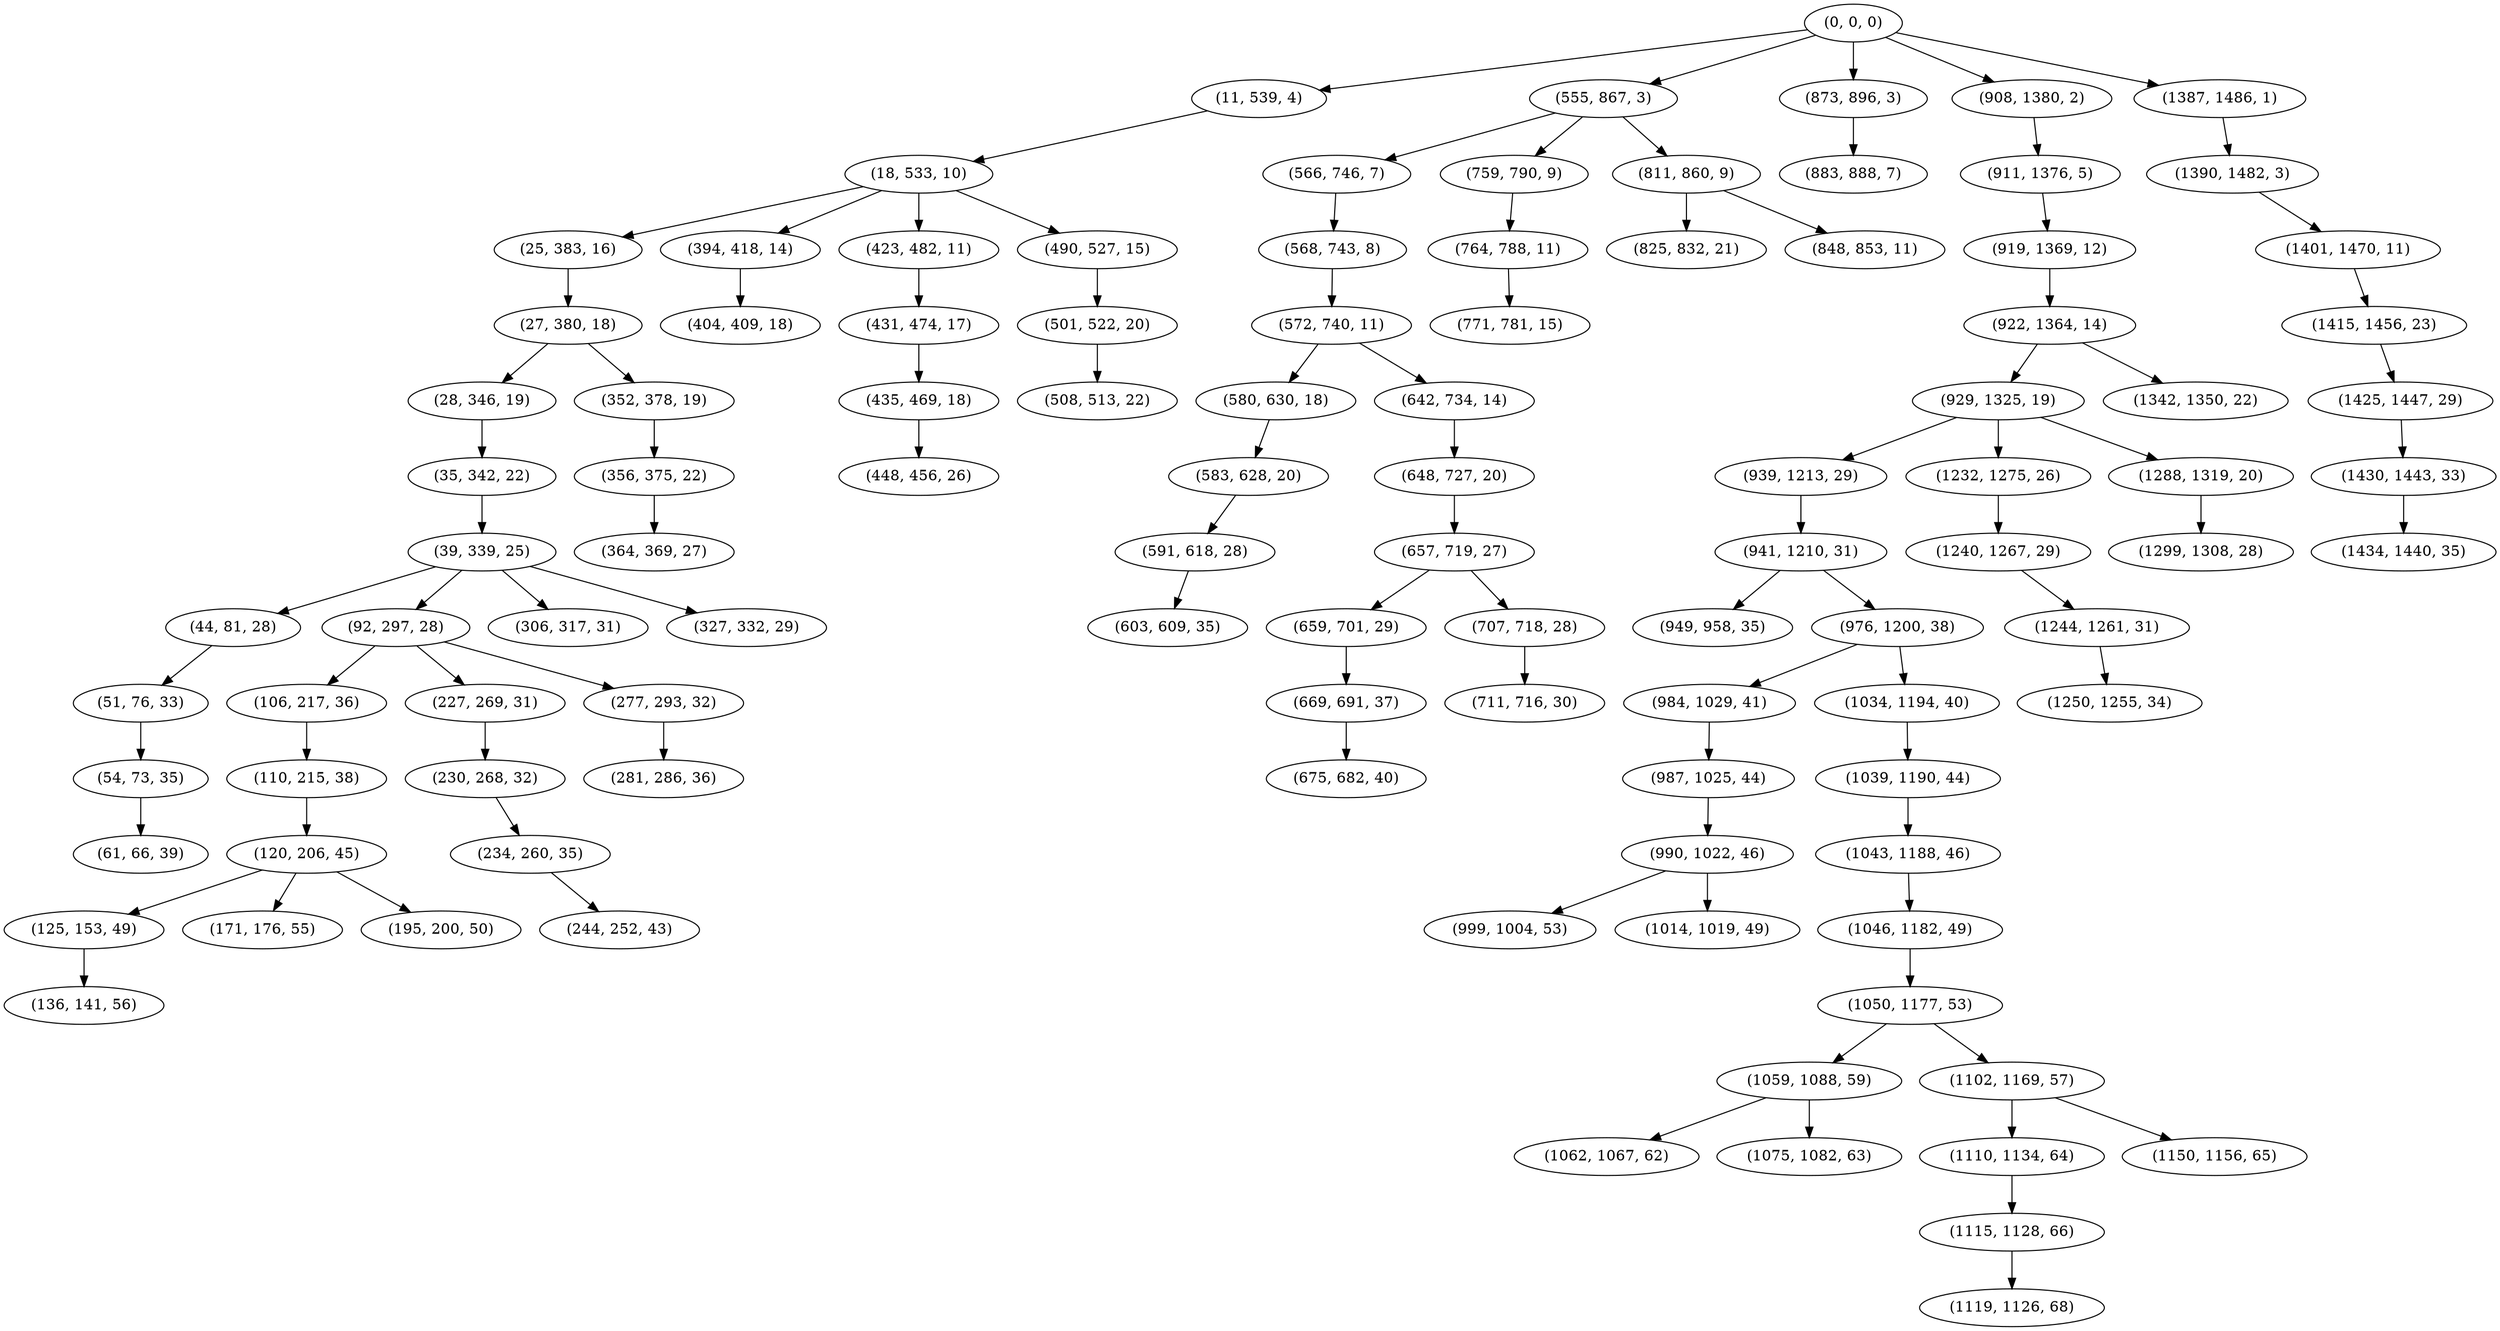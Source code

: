 digraph tree {
    "(0, 0, 0)";
    "(11, 539, 4)";
    "(18, 533, 10)";
    "(25, 383, 16)";
    "(27, 380, 18)";
    "(28, 346, 19)";
    "(35, 342, 22)";
    "(39, 339, 25)";
    "(44, 81, 28)";
    "(51, 76, 33)";
    "(54, 73, 35)";
    "(61, 66, 39)";
    "(92, 297, 28)";
    "(106, 217, 36)";
    "(110, 215, 38)";
    "(120, 206, 45)";
    "(125, 153, 49)";
    "(136, 141, 56)";
    "(171, 176, 55)";
    "(195, 200, 50)";
    "(227, 269, 31)";
    "(230, 268, 32)";
    "(234, 260, 35)";
    "(244, 252, 43)";
    "(277, 293, 32)";
    "(281, 286, 36)";
    "(306, 317, 31)";
    "(327, 332, 29)";
    "(352, 378, 19)";
    "(356, 375, 22)";
    "(364, 369, 27)";
    "(394, 418, 14)";
    "(404, 409, 18)";
    "(423, 482, 11)";
    "(431, 474, 17)";
    "(435, 469, 18)";
    "(448, 456, 26)";
    "(490, 527, 15)";
    "(501, 522, 20)";
    "(508, 513, 22)";
    "(555, 867, 3)";
    "(566, 746, 7)";
    "(568, 743, 8)";
    "(572, 740, 11)";
    "(580, 630, 18)";
    "(583, 628, 20)";
    "(591, 618, 28)";
    "(603, 609, 35)";
    "(642, 734, 14)";
    "(648, 727, 20)";
    "(657, 719, 27)";
    "(659, 701, 29)";
    "(669, 691, 37)";
    "(675, 682, 40)";
    "(707, 718, 28)";
    "(711, 716, 30)";
    "(759, 790, 9)";
    "(764, 788, 11)";
    "(771, 781, 15)";
    "(811, 860, 9)";
    "(825, 832, 21)";
    "(848, 853, 11)";
    "(873, 896, 3)";
    "(883, 888, 7)";
    "(908, 1380, 2)";
    "(911, 1376, 5)";
    "(919, 1369, 12)";
    "(922, 1364, 14)";
    "(929, 1325, 19)";
    "(939, 1213, 29)";
    "(941, 1210, 31)";
    "(949, 958, 35)";
    "(976, 1200, 38)";
    "(984, 1029, 41)";
    "(987, 1025, 44)";
    "(990, 1022, 46)";
    "(999, 1004, 53)";
    "(1014, 1019, 49)";
    "(1034, 1194, 40)";
    "(1039, 1190, 44)";
    "(1043, 1188, 46)";
    "(1046, 1182, 49)";
    "(1050, 1177, 53)";
    "(1059, 1088, 59)";
    "(1062, 1067, 62)";
    "(1075, 1082, 63)";
    "(1102, 1169, 57)";
    "(1110, 1134, 64)";
    "(1115, 1128, 66)";
    "(1119, 1126, 68)";
    "(1150, 1156, 65)";
    "(1232, 1275, 26)";
    "(1240, 1267, 29)";
    "(1244, 1261, 31)";
    "(1250, 1255, 34)";
    "(1288, 1319, 20)";
    "(1299, 1308, 28)";
    "(1342, 1350, 22)";
    "(1387, 1486, 1)";
    "(1390, 1482, 3)";
    "(1401, 1470, 11)";
    "(1415, 1456, 23)";
    "(1425, 1447, 29)";
    "(1430, 1443, 33)";
    "(1434, 1440, 35)";
    "(0, 0, 0)" -> "(11, 539, 4)";
    "(0, 0, 0)" -> "(555, 867, 3)";
    "(0, 0, 0)" -> "(873, 896, 3)";
    "(0, 0, 0)" -> "(908, 1380, 2)";
    "(0, 0, 0)" -> "(1387, 1486, 1)";
    "(11, 539, 4)" -> "(18, 533, 10)";
    "(18, 533, 10)" -> "(25, 383, 16)";
    "(18, 533, 10)" -> "(394, 418, 14)";
    "(18, 533, 10)" -> "(423, 482, 11)";
    "(18, 533, 10)" -> "(490, 527, 15)";
    "(25, 383, 16)" -> "(27, 380, 18)";
    "(27, 380, 18)" -> "(28, 346, 19)";
    "(27, 380, 18)" -> "(352, 378, 19)";
    "(28, 346, 19)" -> "(35, 342, 22)";
    "(35, 342, 22)" -> "(39, 339, 25)";
    "(39, 339, 25)" -> "(44, 81, 28)";
    "(39, 339, 25)" -> "(92, 297, 28)";
    "(39, 339, 25)" -> "(306, 317, 31)";
    "(39, 339, 25)" -> "(327, 332, 29)";
    "(44, 81, 28)" -> "(51, 76, 33)";
    "(51, 76, 33)" -> "(54, 73, 35)";
    "(54, 73, 35)" -> "(61, 66, 39)";
    "(92, 297, 28)" -> "(106, 217, 36)";
    "(92, 297, 28)" -> "(227, 269, 31)";
    "(92, 297, 28)" -> "(277, 293, 32)";
    "(106, 217, 36)" -> "(110, 215, 38)";
    "(110, 215, 38)" -> "(120, 206, 45)";
    "(120, 206, 45)" -> "(125, 153, 49)";
    "(120, 206, 45)" -> "(171, 176, 55)";
    "(120, 206, 45)" -> "(195, 200, 50)";
    "(125, 153, 49)" -> "(136, 141, 56)";
    "(227, 269, 31)" -> "(230, 268, 32)";
    "(230, 268, 32)" -> "(234, 260, 35)";
    "(234, 260, 35)" -> "(244, 252, 43)";
    "(277, 293, 32)" -> "(281, 286, 36)";
    "(352, 378, 19)" -> "(356, 375, 22)";
    "(356, 375, 22)" -> "(364, 369, 27)";
    "(394, 418, 14)" -> "(404, 409, 18)";
    "(423, 482, 11)" -> "(431, 474, 17)";
    "(431, 474, 17)" -> "(435, 469, 18)";
    "(435, 469, 18)" -> "(448, 456, 26)";
    "(490, 527, 15)" -> "(501, 522, 20)";
    "(501, 522, 20)" -> "(508, 513, 22)";
    "(555, 867, 3)" -> "(566, 746, 7)";
    "(555, 867, 3)" -> "(759, 790, 9)";
    "(555, 867, 3)" -> "(811, 860, 9)";
    "(566, 746, 7)" -> "(568, 743, 8)";
    "(568, 743, 8)" -> "(572, 740, 11)";
    "(572, 740, 11)" -> "(580, 630, 18)";
    "(572, 740, 11)" -> "(642, 734, 14)";
    "(580, 630, 18)" -> "(583, 628, 20)";
    "(583, 628, 20)" -> "(591, 618, 28)";
    "(591, 618, 28)" -> "(603, 609, 35)";
    "(642, 734, 14)" -> "(648, 727, 20)";
    "(648, 727, 20)" -> "(657, 719, 27)";
    "(657, 719, 27)" -> "(659, 701, 29)";
    "(657, 719, 27)" -> "(707, 718, 28)";
    "(659, 701, 29)" -> "(669, 691, 37)";
    "(669, 691, 37)" -> "(675, 682, 40)";
    "(707, 718, 28)" -> "(711, 716, 30)";
    "(759, 790, 9)" -> "(764, 788, 11)";
    "(764, 788, 11)" -> "(771, 781, 15)";
    "(811, 860, 9)" -> "(825, 832, 21)";
    "(811, 860, 9)" -> "(848, 853, 11)";
    "(873, 896, 3)" -> "(883, 888, 7)";
    "(908, 1380, 2)" -> "(911, 1376, 5)";
    "(911, 1376, 5)" -> "(919, 1369, 12)";
    "(919, 1369, 12)" -> "(922, 1364, 14)";
    "(922, 1364, 14)" -> "(929, 1325, 19)";
    "(922, 1364, 14)" -> "(1342, 1350, 22)";
    "(929, 1325, 19)" -> "(939, 1213, 29)";
    "(929, 1325, 19)" -> "(1232, 1275, 26)";
    "(929, 1325, 19)" -> "(1288, 1319, 20)";
    "(939, 1213, 29)" -> "(941, 1210, 31)";
    "(941, 1210, 31)" -> "(949, 958, 35)";
    "(941, 1210, 31)" -> "(976, 1200, 38)";
    "(976, 1200, 38)" -> "(984, 1029, 41)";
    "(976, 1200, 38)" -> "(1034, 1194, 40)";
    "(984, 1029, 41)" -> "(987, 1025, 44)";
    "(987, 1025, 44)" -> "(990, 1022, 46)";
    "(990, 1022, 46)" -> "(999, 1004, 53)";
    "(990, 1022, 46)" -> "(1014, 1019, 49)";
    "(1034, 1194, 40)" -> "(1039, 1190, 44)";
    "(1039, 1190, 44)" -> "(1043, 1188, 46)";
    "(1043, 1188, 46)" -> "(1046, 1182, 49)";
    "(1046, 1182, 49)" -> "(1050, 1177, 53)";
    "(1050, 1177, 53)" -> "(1059, 1088, 59)";
    "(1050, 1177, 53)" -> "(1102, 1169, 57)";
    "(1059, 1088, 59)" -> "(1062, 1067, 62)";
    "(1059, 1088, 59)" -> "(1075, 1082, 63)";
    "(1102, 1169, 57)" -> "(1110, 1134, 64)";
    "(1102, 1169, 57)" -> "(1150, 1156, 65)";
    "(1110, 1134, 64)" -> "(1115, 1128, 66)";
    "(1115, 1128, 66)" -> "(1119, 1126, 68)";
    "(1232, 1275, 26)" -> "(1240, 1267, 29)";
    "(1240, 1267, 29)" -> "(1244, 1261, 31)";
    "(1244, 1261, 31)" -> "(1250, 1255, 34)";
    "(1288, 1319, 20)" -> "(1299, 1308, 28)";
    "(1387, 1486, 1)" -> "(1390, 1482, 3)";
    "(1390, 1482, 3)" -> "(1401, 1470, 11)";
    "(1401, 1470, 11)" -> "(1415, 1456, 23)";
    "(1415, 1456, 23)" -> "(1425, 1447, 29)";
    "(1425, 1447, 29)" -> "(1430, 1443, 33)";
    "(1430, 1443, 33)" -> "(1434, 1440, 35)";
}
